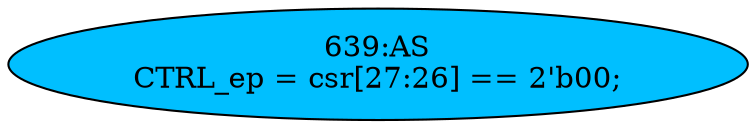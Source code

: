 strict digraph "" {
	node [label="\N"];
	"639:AS"	 [ast="<pyverilog.vparser.ast.Assign object at 0x7fae5e0fac10>",
		def_var="['CTRL_ep']",
		fillcolor=deepskyblue,
		label="639:AS
CTRL_ep = csr[27:26] == 2'b00;",
		statements="[]",
		style=filled,
		typ=Assign,
		use_var="['csr']"];
}
